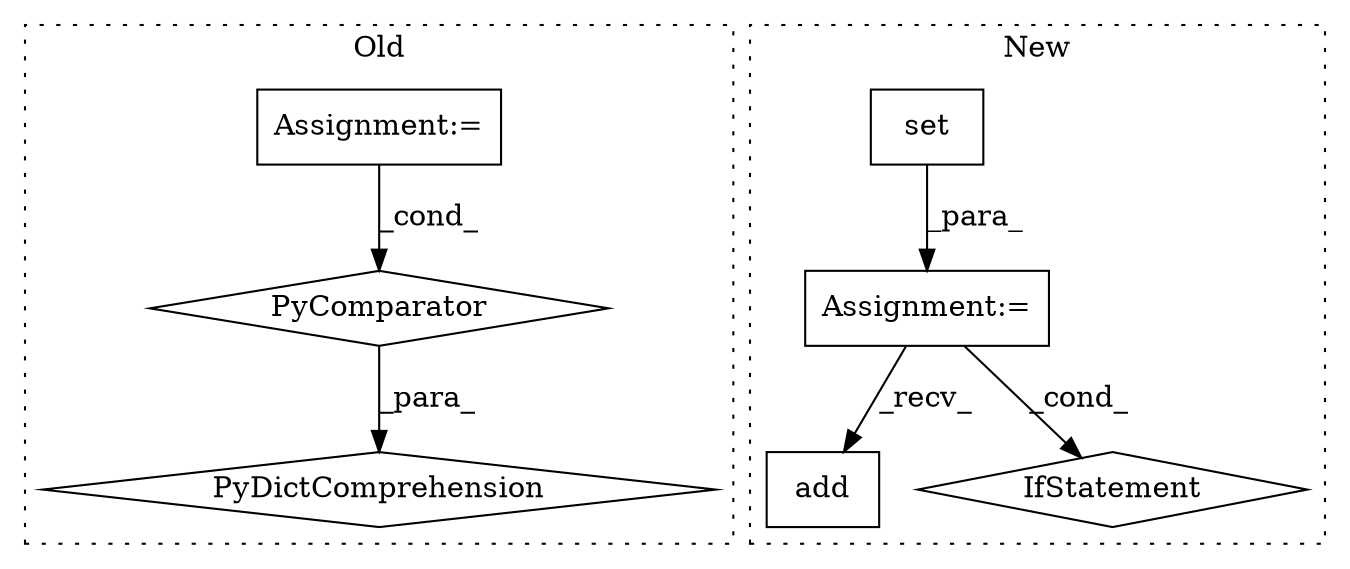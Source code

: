 digraph G {
subgraph cluster0 {
1 [label="PyDictComprehension" a="110" s="12442" l="147" shape="diamond"];
3 [label="PyComparator" a="113" s="12544" l="37" shape="diamond"];
4 [label="Assignment:=" a="7" s="12544" l="37" shape="box"];
label = "Old";
style="dotted";
}
subgraph cluster1 {
2 [label="add" a="32" s="14608,14616" l="4,1" shape="box"];
5 [label="Assignment:=" a="7" s="14360" l="1" shape="box"];
6 [label="IfStatement" a="25" s="14726,14754" l="10,2" shape="diamond"];
7 [label="set" a="32" s="14361" l="5" shape="box"];
label = "New";
style="dotted";
}
3 -> 1 [label="_para_"];
4 -> 3 [label="_cond_"];
5 -> 2 [label="_recv_"];
5 -> 6 [label="_cond_"];
7 -> 5 [label="_para_"];
}